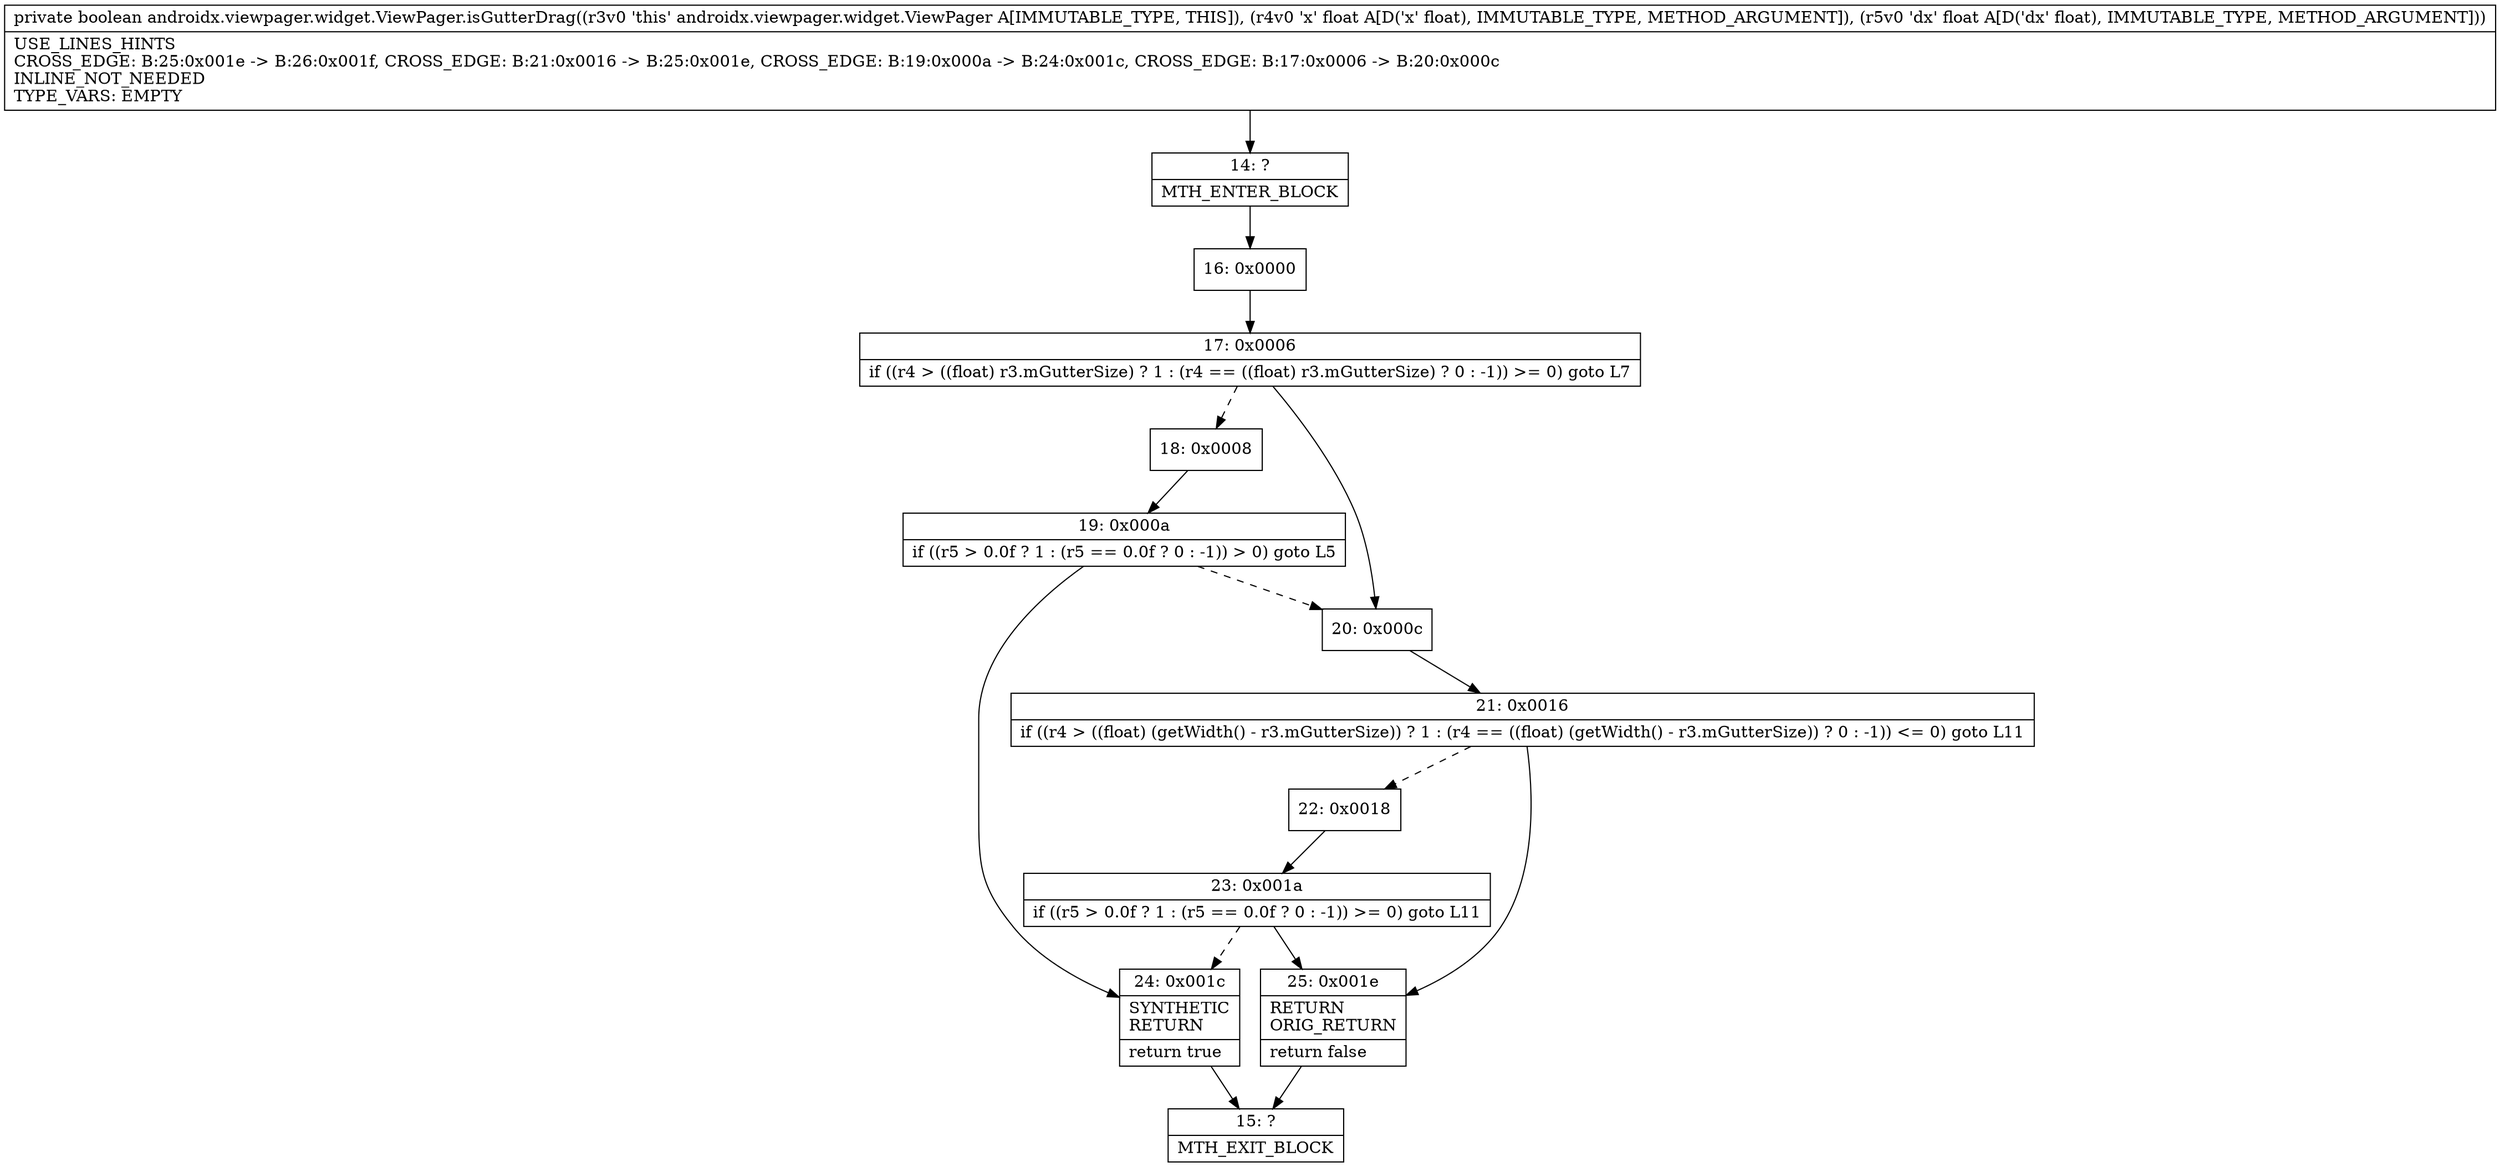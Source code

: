 digraph "CFG forandroidx.viewpager.widget.ViewPager.isGutterDrag(FF)Z" {
Node_14 [shape=record,label="{14\:\ ?|MTH_ENTER_BLOCK\l}"];
Node_16 [shape=record,label="{16\:\ 0x0000}"];
Node_17 [shape=record,label="{17\:\ 0x0006|if ((r4 \> ((float) r3.mGutterSize) ? 1 : (r4 == ((float) r3.mGutterSize) ? 0 : \-1)) \>= 0) goto L7\l}"];
Node_18 [shape=record,label="{18\:\ 0x0008}"];
Node_19 [shape=record,label="{19\:\ 0x000a|if ((r5 \> 0.0f ? 1 : (r5 == 0.0f ? 0 : \-1)) \> 0) goto L5\l}"];
Node_24 [shape=record,label="{24\:\ 0x001c|SYNTHETIC\lRETURN\l|return true\l}"];
Node_15 [shape=record,label="{15\:\ ?|MTH_EXIT_BLOCK\l}"];
Node_20 [shape=record,label="{20\:\ 0x000c}"];
Node_21 [shape=record,label="{21\:\ 0x0016|if ((r4 \> ((float) (getWidth() \- r3.mGutterSize)) ? 1 : (r4 == ((float) (getWidth() \- r3.mGutterSize)) ? 0 : \-1)) \<= 0) goto L11\l}"];
Node_22 [shape=record,label="{22\:\ 0x0018}"];
Node_23 [shape=record,label="{23\:\ 0x001a|if ((r5 \> 0.0f ? 1 : (r5 == 0.0f ? 0 : \-1)) \>= 0) goto L11\l}"];
Node_25 [shape=record,label="{25\:\ 0x001e|RETURN\lORIG_RETURN\l|return false\l}"];
MethodNode[shape=record,label="{private boolean androidx.viewpager.widget.ViewPager.isGutterDrag((r3v0 'this' androidx.viewpager.widget.ViewPager A[IMMUTABLE_TYPE, THIS]), (r4v0 'x' float A[D('x' float), IMMUTABLE_TYPE, METHOD_ARGUMENT]), (r5v0 'dx' float A[D('dx' float), IMMUTABLE_TYPE, METHOD_ARGUMENT]))  | USE_LINES_HINTS\lCROSS_EDGE: B:25:0x001e \-\> B:26:0x001f, CROSS_EDGE: B:21:0x0016 \-\> B:25:0x001e, CROSS_EDGE: B:19:0x000a \-\> B:24:0x001c, CROSS_EDGE: B:17:0x0006 \-\> B:20:0x000c\lINLINE_NOT_NEEDED\lTYPE_VARS: EMPTY\l}"];
MethodNode -> Node_14;Node_14 -> Node_16;
Node_16 -> Node_17;
Node_17 -> Node_18[style=dashed];
Node_17 -> Node_20;
Node_18 -> Node_19;
Node_19 -> Node_20[style=dashed];
Node_19 -> Node_24;
Node_24 -> Node_15;
Node_20 -> Node_21;
Node_21 -> Node_22[style=dashed];
Node_21 -> Node_25;
Node_22 -> Node_23;
Node_23 -> Node_24[style=dashed];
Node_23 -> Node_25;
Node_25 -> Node_15;
}

